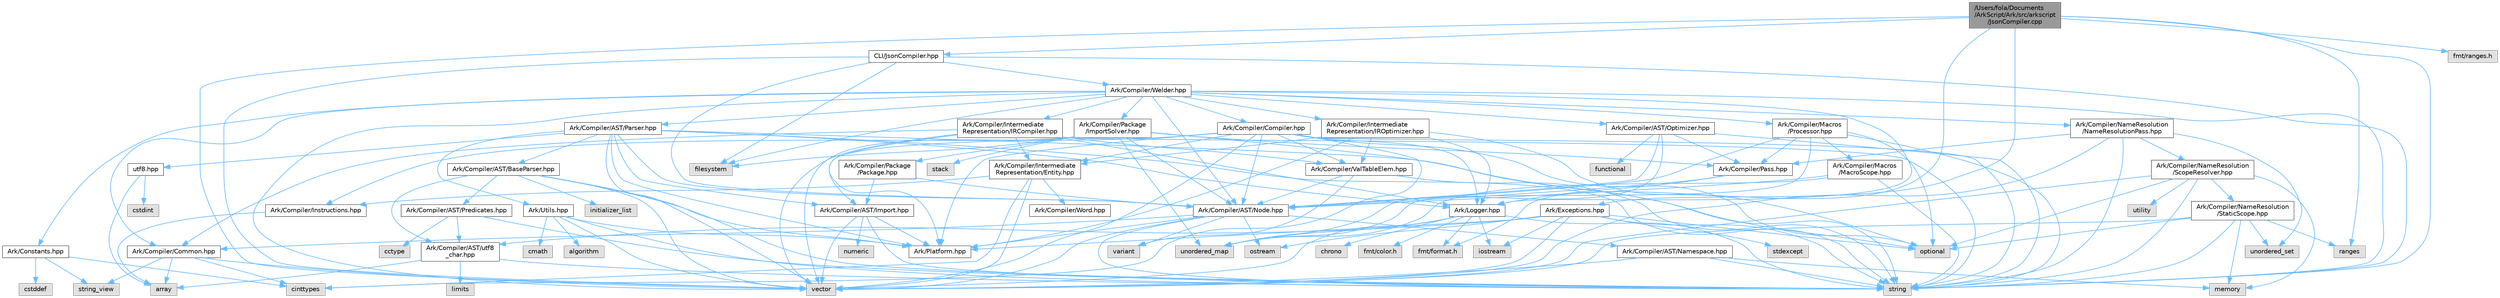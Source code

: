 digraph "/Users/fola/Documents/ArkScript/Ark/src/arkscript/JsonCompiler.cpp"
{
 // INTERACTIVE_SVG=YES
 // LATEX_PDF_SIZE
  bgcolor="transparent";
  edge [fontname=Helvetica,fontsize=10,labelfontname=Helvetica,labelfontsize=10];
  node [fontname=Helvetica,fontsize=10,shape=box,height=0.2,width=0.4];
  Node1 [id="Node000001",label="/Users/fola/Documents\l/ArkScript/Ark/src/arkscript\l/JsonCompiler.cpp",height=0.2,width=0.4,color="gray40", fillcolor="grey60", style="filled", fontcolor="black",tooltip=" "];
  Node1 -> Node2 [id="edge1_Node000001_Node000002",color="steelblue1",style="solid",tooltip=" "];
  Node2 [id="Node000002",label="CLI/JsonCompiler.hpp",height=0.2,width=0.4,color="grey40", fillcolor="white", style="filled",URL="$dc/dfd/JsonCompiler_8hpp.html",tooltip=" "];
  Node2 -> Node3 [id="edge2_Node000002_Node000003",color="steelblue1",style="solid",tooltip=" "];
  Node3 [id="Node000003",label="vector",height=0.2,width=0.4,color="grey60", fillcolor="#E0E0E0", style="filled",tooltip=" "];
  Node2 -> Node4 [id="edge3_Node000002_Node000004",color="steelblue1",style="solid",tooltip=" "];
  Node4 [id="Node000004",label="string",height=0.2,width=0.4,color="grey60", fillcolor="#E0E0E0", style="filled",tooltip=" "];
  Node2 -> Node5 [id="edge4_Node000002_Node000005",color="steelblue1",style="solid",tooltip=" "];
  Node5 [id="Node000005",label="filesystem",height=0.2,width=0.4,color="grey60", fillcolor="#E0E0E0", style="filled",tooltip=" "];
  Node2 -> Node6 [id="edge5_Node000002_Node000006",color="steelblue1",style="solid",tooltip=" "];
  Node6 [id="Node000006",label="Ark/Compiler/AST/Node.hpp",height=0.2,width=0.4,color="grey40", fillcolor="white", style="filled",URL="$d7/dc6/Node_8hpp.html",tooltip="AST node used by the parser, optimizer and compiler."];
  Node6 -> Node7 [id="edge6_Node000006_Node000007",color="steelblue1",style="solid",tooltip=" "];
  Node7 [id="Node000007",label="variant",height=0.2,width=0.4,color="grey60", fillcolor="#E0E0E0", style="filled",tooltip=" "];
  Node6 -> Node8 [id="edge7_Node000006_Node000008",color="steelblue1",style="solid",tooltip=" "];
  Node8 [id="Node000008",label="ostream",height=0.2,width=0.4,color="grey60", fillcolor="#E0E0E0", style="filled",tooltip=" "];
  Node6 -> Node4 [id="edge8_Node000006_Node000004",color="steelblue1",style="solid",tooltip=" "];
  Node6 -> Node3 [id="edge9_Node000006_Node000003",color="steelblue1",style="solid",tooltip=" "];
  Node6 -> Node9 [id="edge10_Node000006_Node000009",color="steelblue1",style="solid",tooltip=" "];
  Node9 [id="Node000009",label="Ark/Compiler/AST/Namespace.hpp",height=0.2,width=0.4,color="grey40", fillcolor="white", style="filled",URL="$da/d33/Namespace_8hpp.html",tooltip=" "];
  Node9 -> Node4 [id="edge11_Node000009_Node000004",color="steelblue1",style="solid",tooltip=" "];
  Node9 -> Node3 [id="edge12_Node000009_Node000003",color="steelblue1",style="solid",tooltip=" "];
  Node9 -> Node10 [id="edge13_Node000009_Node000010",color="steelblue1",style="solid",tooltip=" "];
  Node10 [id="Node000010",label="memory",height=0.2,width=0.4,color="grey60", fillcolor="#E0E0E0", style="filled",tooltip=" "];
  Node6 -> Node11 [id="edge14_Node000006_Node000011",color="steelblue1",style="solid",tooltip=" "];
  Node11 [id="Node000011",label="Ark/Compiler/Common.hpp",height=0.2,width=0.4,color="grey40", fillcolor="white", style="filled",URL="$d8/ddd/Common_8hpp.html",tooltip="Common code for the compiler."];
  Node11 -> Node12 [id="edge15_Node000011_Node000012",color="steelblue1",style="solid",tooltip=" "];
  Node12 [id="Node000012",label="array",height=0.2,width=0.4,color="grey60", fillcolor="#E0E0E0", style="filled",tooltip=" "];
  Node11 -> Node13 [id="edge16_Node000011_Node000013",color="steelblue1",style="solid",tooltip=" "];
  Node13 [id="Node000013",label="string_view",height=0.2,width=0.4,color="grey60", fillcolor="#E0E0E0", style="filled",tooltip=" "];
  Node11 -> Node3 [id="edge17_Node000011_Node000003",color="steelblue1",style="solid",tooltip=" "];
  Node11 -> Node14 [id="edge18_Node000011_Node000014",color="steelblue1",style="solid",tooltip=" "];
  Node14 [id="Node000014",label="cinttypes",height=0.2,width=0.4,color="grey60", fillcolor="#E0E0E0", style="filled",tooltip=" "];
  Node6 -> Node15 [id="edge19_Node000006_Node000015",color="steelblue1",style="solid",tooltip=" "];
  Node15 [id="Node000015",label="Ark/Platform.hpp",height=0.2,width=0.4,color="grey40", fillcolor="white", style="filled",URL="$d5/d40/Platform_8hpp.html",tooltip="ArkScript configuration macros."];
  Node2 -> Node16 [id="edge20_Node000002_Node000016",color="steelblue1",style="solid",tooltip=" "];
  Node16 [id="Node000016",label="Ark/Compiler/Welder.hpp",height=0.2,width=0.4,color="grey40", fillcolor="white", style="filled",URL="$de/d8e/Welder_8hpp.html",tooltip="In charge of welding everything needed to compile code."];
  Node16 -> Node4 [id="edge21_Node000016_Node000004",color="steelblue1",style="solid",tooltip=" "];
  Node16 -> Node3 [id="edge22_Node000016_Node000003",color="steelblue1",style="solid",tooltip=" "];
  Node16 -> Node5 [id="edge23_Node000016_Node000005",color="steelblue1",style="solid",tooltip=" "];
  Node16 -> Node11 [id="edge24_Node000016_Node000011",color="steelblue1",style="solid",tooltip=" "];
  Node16 -> Node6 [id="edge25_Node000016_Node000006",color="steelblue1",style="solid",tooltip=" "];
  Node16 -> Node17 [id="edge26_Node000016_Node000017",color="steelblue1",style="solid",tooltip=" "];
  Node17 [id="Node000017",label="Ark/Compiler/AST/Parser.hpp",height=0.2,width=0.4,color="grey40", fillcolor="white", style="filled",URL="$d7/ddd/Parser_8hpp.html",tooltip="Parse ArkScript code, but do not handle any import declarations."];
  Node17 -> Node18 [id="edge27_Node000017_Node000018",color="steelblue1",style="solid",tooltip=" "];
  Node18 [id="Node000018",label="Ark/Compiler/AST/BaseParser.hpp",height=0.2,width=0.4,color="grey40", fillcolor="white", style="filled",URL="$d3/d70/BaseParser_8hpp.html",tooltip=" "];
  Node18 -> Node4 [id="edge28_Node000018_Node000004",color="steelblue1",style="solid",tooltip=" "];
  Node18 -> Node3 [id="edge29_Node000018_Node000003",color="steelblue1",style="solid",tooltip=" "];
  Node18 -> Node19 [id="edge30_Node000018_Node000019",color="steelblue1",style="solid",tooltip=" "];
  Node19 [id="Node000019",label="initializer_list",height=0.2,width=0.4,color="grey60", fillcolor="#E0E0E0", style="filled",tooltip=" "];
  Node18 -> Node15 [id="edge31_Node000018_Node000015",color="steelblue1",style="solid",tooltip=" "];
  Node18 -> Node20 [id="edge32_Node000018_Node000020",color="steelblue1",style="solid",tooltip=" "];
  Node20 [id="Node000020",label="Ark/Compiler/AST/Predicates.hpp",height=0.2,width=0.4,color="grey40", fillcolor="white", style="filled",URL="$dc/d59/Predicates_8hpp.html",tooltip=" "];
  Node20 -> Node4 [id="edge33_Node000020_Node000004",color="steelblue1",style="solid",tooltip=" "];
  Node20 -> Node21 [id="edge34_Node000020_Node000021",color="steelblue1",style="solid",tooltip=" "];
  Node21 [id="Node000021",label="cctype",height=0.2,width=0.4,color="grey60", fillcolor="#E0E0E0", style="filled",tooltip=" "];
  Node20 -> Node22 [id="edge35_Node000020_Node000022",color="steelblue1",style="solid",tooltip=" "];
  Node22 [id="Node000022",label="Ark/Compiler/AST/utf8\l_char.hpp",height=0.2,width=0.4,color="grey40", fillcolor="white", style="filled",URL="$db/d4e/utf8__char_8hpp.html",tooltip=" "];
  Node22 -> Node12 [id="edge36_Node000022_Node000012",color="steelblue1",style="solid",tooltip=" "];
  Node22 -> Node4 [id="edge37_Node000022_Node000004",color="steelblue1",style="solid",tooltip=" "];
  Node22 -> Node23 [id="edge38_Node000022_Node000023",color="steelblue1",style="solid",tooltip=" "];
  Node23 [id="Node000023",label="limits",height=0.2,width=0.4,color="grey60", fillcolor="#E0E0E0", style="filled",tooltip=" "];
  Node18 -> Node22 [id="edge39_Node000018_Node000022",color="steelblue1",style="solid",tooltip=" "];
  Node17 -> Node6 [id="edge40_Node000017_Node000006",color="steelblue1",style="solid",tooltip=" "];
  Node17 -> Node24 [id="edge41_Node000017_Node000024",color="steelblue1",style="solid",tooltip=" "];
  Node24 [id="Node000024",label="Ark/Compiler/AST/Import.hpp",height=0.2,width=0.4,color="grey40", fillcolor="white", style="filled",URL="$d4/d32/Import_8hpp.html",tooltip=" "];
  Node24 -> Node3 [id="edge42_Node000024_Node000003",color="steelblue1",style="solid",tooltip=" "];
  Node24 -> Node4 [id="edge43_Node000024_Node000004",color="steelblue1",style="solid",tooltip=" "];
  Node24 -> Node25 [id="edge44_Node000024_Node000025",color="steelblue1",style="solid",tooltip=" "];
  Node25 [id="Node000025",label="numeric",height=0.2,width=0.4,color="grey60", fillcolor="#E0E0E0", style="filled",tooltip=" "];
  Node24 -> Node15 [id="edge45_Node000024_Node000015",color="steelblue1",style="solid",tooltip=" "];
  Node17 -> Node26 [id="edge46_Node000017_Node000026",color="steelblue1",style="solid",tooltip=" "];
  Node26 [id="Node000026",label="Ark/Logger.hpp",height=0.2,width=0.4,color="grey40", fillcolor="white", style="filled",URL="$d9/d11/Logger_8hpp.html",tooltip="Internal logger."];
  Node26 -> Node27 [id="edge47_Node000026_Node000027",color="steelblue1",style="solid",tooltip=" "];
  Node27 [id="Node000027",label="iostream",height=0.2,width=0.4,color="grey60", fillcolor="#E0E0E0", style="filled",tooltip=" "];
  Node26 -> Node28 [id="edge48_Node000026_Node000028",color="steelblue1",style="solid",tooltip=" "];
  Node28 [id="Node000028",label="fmt/format.h",height=0.2,width=0.4,color="grey60", fillcolor="#E0E0E0", style="filled",tooltip=" "];
  Node26 -> Node4 [id="edge49_Node000026_Node000004",color="steelblue1",style="solid",tooltip=" "];
  Node26 -> Node29 [id="edge50_Node000026_Node000029",color="steelblue1",style="solid",tooltip=" "];
  Node29 [id="Node000029",label="chrono",height=0.2,width=0.4,color="grey60", fillcolor="#E0E0E0", style="filled",tooltip=" "];
  Node26 -> Node3 [id="edge51_Node000026_Node000003",color="steelblue1",style="solid",tooltip=" "];
  Node26 -> Node30 [id="edge52_Node000026_Node000030",color="steelblue1",style="solid",tooltip=" "];
  Node30 [id="Node000030",label="unordered_map",height=0.2,width=0.4,color="grey60", fillcolor="#E0E0E0", style="filled",tooltip=" "];
  Node26 -> Node31 [id="edge53_Node000026_Node000031",color="steelblue1",style="solid",tooltip=" "];
  Node31 [id="Node000031",label="fmt/color.h",height=0.2,width=0.4,color="grey60", fillcolor="#E0E0E0", style="filled",tooltip=" "];
  Node17 -> Node32 [id="edge54_Node000017_Node000032",color="steelblue1",style="solid",tooltip=" "];
  Node32 [id="Node000032",label="Ark/Utils.hpp",height=0.2,width=0.4,color="grey40", fillcolor="white", style="filled",URL="$d4/dcb/Ark_2Utils_8hpp.html",tooltip="Lots of utilities about string, filesystem and more."];
  Node32 -> Node15 [id="edge55_Node000032_Node000015",color="steelblue1",style="solid",tooltip=" "];
  Node32 -> Node33 [id="edge56_Node000032_Node000033",color="steelblue1",style="solid",tooltip=" "];
  Node33 [id="Node000033",label="algorithm",height=0.2,width=0.4,color="grey60", fillcolor="#E0E0E0", style="filled",tooltip=" "];
  Node32 -> Node4 [id="edge57_Node000032_Node000004",color="steelblue1",style="solid",tooltip=" "];
  Node32 -> Node3 [id="edge58_Node000032_Node000003",color="steelblue1",style="solid",tooltip=" "];
  Node32 -> Node34 [id="edge59_Node000032_Node000034",color="steelblue1",style="solid",tooltip=" "];
  Node34 [id="Node000034",label="cmath",height=0.2,width=0.4,color="grey60", fillcolor="#E0E0E0", style="filled",tooltip=" "];
  Node17 -> Node15 [id="edge60_Node000017_Node000015",color="steelblue1",style="solid",tooltip=" "];
  Node17 -> Node4 [id="edge61_Node000017_Node000004",color="steelblue1",style="solid",tooltip=" "];
  Node17 -> Node35 [id="edge62_Node000017_Node000035",color="steelblue1",style="solid",tooltip=" "];
  Node35 [id="Node000035",label="optional",height=0.2,width=0.4,color="grey60", fillcolor="#E0E0E0", style="filled",tooltip=" "];
  Node17 -> Node3 [id="edge63_Node000017_Node000003",color="steelblue1",style="solid",tooltip=" "];
  Node17 -> Node36 [id="edge64_Node000017_Node000036",color="steelblue1",style="solid",tooltip=" "];
  Node36 [id="Node000036",label="utf8.hpp",height=0.2,width=0.4,color="grey40", fillcolor="white", style="filled",URL="$d1/d85/utf8_8hpp.html",tooltip=" "];
  Node36 -> Node12 [id="edge65_Node000036_Node000012",color="steelblue1",style="solid",tooltip=" "];
  Node36 -> Node37 [id="edge66_Node000036_Node000037",color="steelblue1",style="solid",tooltip=" "];
  Node37 [id="Node000037",label="cstdint",height=0.2,width=0.4,color="grey60", fillcolor="#E0E0E0", style="filled",tooltip=" "];
  Node16 -> Node38 [id="edge67_Node000016_Node000038",color="steelblue1",style="solid",tooltip=" "];
  Node38 [id="Node000038",label="Ark/Compiler/Compiler.hpp",height=0.2,width=0.4,color="grey40", fillcolor="white", style="filled",URL="$d8/d0f/Compiler_8hpp.html",tooltip="ArkScript compiler is in charge of transforming the AST into bytecode."];
  Node38 -> Node3 [id="edge68_Node000038_Node000003",color="steelblue1",style="solid",tooltip=" "];
  Node38 -> Node4 [id="edge69_Node000038_Node000004",color="steelblue1",style="solid",tooltip=" "];
  Node38 -> Node14 [id="edge70_Node000038_Node000014",color="steelblue1",style="solid",tooltip=" "];
  Node38 -> Node35 [id="edge71_Node000038_Node000035",color="steelblue1",style="solid",tooltip=" "];
  Node38 -> Node15 [id="edge72_Node000038_Node000015",color="steelblue1",style="solid",tooltip=" "];
  Node38 -> Node26 [id="edge73_Node000038_Node000026",color="steelblue1",style="solid",tooltip=" "];
  Node38 -> Node39 [id="edge74_Node000038_Node000039",color="steelblue1",style="solid",tooltip=" "];
  Node39 [id="Node000039",label="Ark/Compiler/Instructions.hpp",height=0.2,width=0.4,color="grey40", fillcolor="white", style="filled",URL="$d8/daa/Instructions_8hpp.html",tooltip="The different instructions used by the compiler and virtual machine."];
  Node39 -> Node12 [id="edge75_Node000039_Node000012",color="steelblue1",style="solid",tooltip=" "];
  Node38 -> Node40 [id="edge76_Node000038_Node000040",color="steelblue1",style="solid",tooltip=" "];
  Node40 [id="Node000040",label="Ark/Compiler/Intermediate\lRepresentation/Entity.hpp",height=0.2,width=0.4,color="grey40", fillcolor="white", style="filled",URL="$de/da6/Entity_8hpp.html",tooltip="An entity in the IR is a bundle of information."];
  Node40 -> Node14 [id="edge77_Node000040_Node000014",color="steelblue1",style="solid",tooltip=" "];
  Node40 -> Node3 [id="edge78_Node000040_Node000003",color="steelblue1",style="solid",tooltip=" "];
  Node40 -> Node41 [id="edge79_Node000040_Node000041",color="steelblue1",style="solid",tooltip=" "];
  Node41 [id="Node000041",label="Ark/Compiler/Word.hpp",height=0.2,width=0.4,color="grey40", fillcolor="white", style="filled",URL="$db/d53/Word_8hpp.html",tooltip="Describe an instruction and its immediate argument."];
  Node40 -> Node39 [id="edge80_Node000040_Node000039",color="steelblue1",style="solid",tooltip=" "];
  Node38 -> Node6 [id="edge81_Node000038_Node000006",color="steelblue1",style="solid",tooltip=" "];
  Node38 -> Node42 [id="edge82_Node000038_Node000042",color="steelblue1",style="solid",tooltip=" "];
  Node42 [id="Node000042",label="Ark/Compiler/ValTableElem.hpp",height=0.2,width=0.4,color="grey40", fillcolor="white", style="filled",URL="$dd/de7/ValTableElem_8hpp.html",tooltip="The basic value type handled by the compiler."];
  Node42 -> Node7 [id="edge83_Node000042_Node000007",color="steelblue1",style="solid",tooltip=" "];
  Node42 -> Node4 [id="edge84_Node000042_Node000004",color="steelblue1",style="solid",tooltip=" "];
  Node42 -> Node6 [id="edge85_Node000042_Node000006",color="steelblue1",style="solid",tooltip=" "];
  Node16 -> Node43 [id="edge86_Node000016_Node000043",color="steelblue1",style="solid",tooltip=" "];
  Node43 [id="Node000043",label="Ark/Compiler/Intermediate\lRepresentation/IROptimizer.hpp",height=0.2,width=0.4,color="grey40", fillcolor="white", style="filled",URL="$d0/de2/IROptimizer_8hpp.html",tooltip="Optimize IR based on IR entity grouped by 2 (or more)"];
  Node43 -> Node15 [id="edge87_Node000043_Node000015",color="steelblue1",style="solid",tooltip=" "];
  Node43 -> Node26 [id="edge88_Node000043_Node000026",color="steelblue1",style="solid",tooltip=" "];
  Node43 -> Node42 [id="edge89_Node000043_Node000042",color="steelblue1",style="solid",tooltip=" "];
  Node43 -> Node40 [id="edge90_Node000043_Node000040",color="steelblue1",style="solid",tooltip=" "];
  Node43 -> Node35 [id="edge91_Node000043_Node000035",color="steelblue1",style="solid",tooltip=" "];
  Node16 -> Node44 [id="edge92_Node000016_Node000044",color="steelblue1",style="solid",tooltip=" "];
  Node44 [id="Node000044",label="Ark/Compiler/Intermediate\lRepresentation/IRCompiler.hpp",height=0.2,width=0.4,color="grey40", fillcolor="white", style="filled",URL="$df/d86/IRCompiler_8hpp.html",tooltip="Compile the intermediate representation to bytecode."];
  Node44 -> Node3 [id="edge93_Node000044_Node000003",color="steelblue1",style="solid",tooltip=" "];
  Node44 -> Node4 [id="edge94_Node000044_Node000004",color="steelblue1",style="solid",tooltip=" "];
  Node44 -> Node15 [id="edge95_Node000044_Node000015",color="steelblue1",style="solid",tooltip=" "];
  Node44 -> Node26 [id="edge96_Node000044_Node000026",color="steelblue1",style="solid",tooltip=" "];
  Node44 -> Node11 [id="edge97_Node000044_Node000011",color="steelblue1",style="solid",tooltip=" "];
  Node44 -> Node42 [id="edge98_Node000044_Node000042",color="steelblue1",style="solid",tooltip=" "];
  Node44 -> Node40 [id="edge99_Node000044_Node000040",color="steelblue1",style="solid",tooltip=" "];
  Node16 -> Node45 [id="edge100_Node000016_Node000045",color="steelblue1",style="solid",tooltip=" "];
  Node45 [id="Node000045",label="Ark/Constants.hpp",height=0.2,width=0.4,color="grey40", fillcolor="white", style="filled",URL="$d6/de9/Constants_8hpp.html",tooltip="Constants used by ArkScript."];
  Node45 -> Node13 [id="edge101_Node000045_Node000013",color="steelblue1",style="solid",tooltip=" "];
  Node45 -> Node14 [id="edge102_Node000045_Node000014",color="steelblue1",style="solid",tooltip=" "];
  Node45 -> Node46 [id="edge103_Node000045_Node000046",color="steelblue1",style="solid",tooltip=" "];
  Node46 [id="Node000046",label="cstddef",height=0.2,width=0.4,color="grey60", fillcolor="#E0E0E0", style="filled",tooltip=" "];
  Node16 -> Node26 [id="edge104_Node000016_Node000026",color="steelblue1",style="solid",tooltip=" "];
  Node16 -> Node47 [id="edge105_Node000016_Node000047",color="steelblue1",style="solid",tooltip=" "];
  Node47 [id="Node000047",label="Ark/Compiler/Package\l/ImportSolver.hpp",height=0.2,width=0.4,color="grey40", fillcolor="white", style="filled",URL="$d1/db0/ImportSolver_8hpp.html",tooltip="Handle imports, resolve them with modules and everything."];
  Node47 -> Node48 [id="edge106_Node000047_Node000048",color="steelblue1",style="solid",tooltip=" "];
  Node48 [id="Node000048",label="stack",height=0.2,width=0.4,color="grey60", fillcolor="#E0E0E0", style="filled",tooltip=" "];
  Node47 -> Node3 [id="edge107_Node000047_Node000003",color="steelblue1",style="solid",tooltip=" "];
  Node47 -> Node4 [id="edge108_Node000047_Node000004",color="steelblue1",style="solid",tooltip=" "];
  Node47 -> Node5 [id="edge109_Node000047_Node000005",color="steelblue1",style="solid",tooltip=" "];
  Node47 -> Node30 [id="edge110_Node000047_Node000030",color="steelblue1",style="solid",tooltip=" "];
  Node47 -> Node49 [id="edge111_Node000047_Node000049",color="steelblue1",style="solid",tooltip=" "];
  Node49 [id="Node000049",label="Ark/Compiler/Pass.hpp",height=0.2,width=0.4,color="grey40", fillcolor="white", style="filled",URL="$df/d5f/Pass_8hpp.html",tooltip="Interface for a compiler pass (take in an AST, output an AST)"];
  Node49 -> Node6 [id="edge112_Node000049_Node000006",color="steelblue1",style="solid",tooltip=" "];
  Node49 -> Node26 [id="edge113_Node000049_Node000026",color="steelblue1",style="solid",tooltip=" "];
  Node47 -> Node6 [id="edge114_Node000047_Node000006",color="steelblue1",style="solid",tooltip=" "];
  Node47 -> Node24 [id="edge115_Node000047_Node000024",color="steelblue1",style="solid",tooltip=" "];
  Node47 -> Node50 [id="edge116_Node000047_Node000050",color="steelblue1",style="solid",tooltip=" "];
  Node50 [id="Node000050",label="Ark/Compiler/Package\l/Package.hpp",height=0.2,width=0.4,color="grey40", fillcolor="white", style="filled",URL="$d8/d80/Package_8hpp.html",tooltip=" "];
  Node50 -> Node6 [id="edge117_Node000050_Node000006",color="steelblue1",style="solid",tooltip=" "];
  Node50 -> Node24 [id="edge118_Node000050_Node000024",color="steelblue1",style="solid",tooltip=" "];
  Node16 -> Node51 [id="edge119_Node000016_Node000051",color="steelblue1",style="solid",tooltip=" "];
  Node51 [id="Node000051",label="Ark/Compiler/Macros\l/Processor.hpp",height=0.2,width=0.4,color="grey40", fillcolor="white", style="filled",URL="$de/db1/Processor_8hpp.html",tooltip="Handles the macros and their expansion in ArkScript source code."];
  Node51 -> Node6 [id="edge120_Node000051_Node000006",color="steelblue1",style="solid",tooltip=" "];
  Node51 -> Node52 [id="edge121_Node000051_Node000052",color="steelblue1",style="solid",tooltip=" "];
  Node52 [id="Node000052",label="Ark/Compiler/Macros\l/MacroScope.hpp",height=0.2,width=0.4,color="grey40", fillcolor="white", style="filled",URL="$d7/dfb/MacroScope_8hpp.html",tooltip="Defines tools to handle macro definitions."];
  Node52 -> Node6 [id="edge122_Node000052_Node000006",color="steelblue1",style="solid",tooltip=" "];
  Node52 -> Node30 [id="edge123_Node000052_Node000030",color="steelblue1",style="solid",tooltip=" "];
  Node52 -> Node4 [id="edge124_Node000052_Node000004",color="steelblue1",style="solid",tooltip=" "];
  Node51 -> Node49 [id="edge125_Node000051_Node000049",color="steelblue1",style="solid",tooltip=" "];
  Node51 -> Node30 [id="edge126_Node000051_Node000030",color="steelblue1",style="solid",tooltip=" "];
  Node51 -> Node35 [id="edge127_Node000051_Node000035",color="steelblue1",style="solid",tooltip=" "];
  Node51 -> Node4 [id="edge128_Node000051_Node000004",color="steelblue1",style="solid",tooltip=" "];
  Node16 -> Node53 [id="edge129_Node000016_Node000053",color="steelblue1",style="solid",tooltip=" "];
  Node53 [id="Node000053",label="Ark/Compiler/AST/Optimizer.hpp",height=0.2,width=0.4,color="grey40", fillcolor="white", style="filled",URL="$db/d93/Optimizer_8hpp.html",tooltip="Optimizes a given ArkScript AST."];
  Node53 -> Node54 [id="edge130_Node000053_Node000054",color="steelblue1",style="solid",tooltip=" "];
  Node54 [id="Node000054",label="functional",height=0.2,width=0.4,color="grey60", fillcolor="#E0E0E0", style="filled",tooltip=" "];
  Node53 -> Node30 [id="edge131_Node000053_Node000030",color="steelblue1",style="solid",tooltip=" "];
  Node53 -> Node4 [id="edge132_Node000053_Node000004",color="steelblue1",style="solid",tooltip=" "];
  Node53 -> Node49 [id="edge133_Node000053_Node000049",color="steelblue1",style="solid",tooltip=" "];
  Node53 -> Node6 [id="edge134_Node000053_Node000006",color="steelblue1",style="solid",tooltip=" "];
  Node16 -> Node55 [id="edge135_Node000016_Node000055",color="steelblue1",style="solid",tooltip=" "];
  Node55 [id="Node000055",label="Ark/Compiler/NameResolution\l/NameResolutionPass.hpp",height=0.2,width=0.4,color="grey40", fillcolor="white", style="filled",URL="$d4/de8/NameResolutionPass_8hpp.html",tooltip=" "];
  Node55 -> Node3 [id="edge136_Node000055_Node000003",color="steelblue1",style="solid",tooltip=" "];
  Node55 -> Node4 [id="edge137_Node000055_Node000004",color="steelblue1",style="solid",tooltip=" "];
  Node55 -> Node56 [id="edge138_Node000055_Node000056",color="steelblue1",style="solid",tooltip=" "];
  Node56 [id="Node000056",label="unordered_set",height=0.2,width=0.4,color="grey60", fillcolor="#E0E0E0", style="filled",tooltip=" "];
  Node55 -> Node49 [id="edge139_Node000055_Node000049",color="steelblue1",style="solid",tooltip=" "];
  Node55 -> Node57 [id="edge140_Node000055_Node000057",color="steelblue1",style="solid",tooltip=" "];
  Node57 [id="Node000057",label="Ark/Compiler/NameResolution\l/ScopeResolver.hpp",height=0.2,width=0.4,color="grey40", fillcolor="white", style="filled",URL="$db/d5b/ScopeResolver_8hpp.html",tooltip="Handle scope resolution at compile time."];
  Node57 -> Node4 [id="edge141_Node000057_Node000004",color="steelblue1",style="solid",tooltip=" "];
  Node57 -> Node35 [id="edge142_Node000057_Node000035",color="steelblue1",style="solid",tooltip=" "];
  Node57 -> Node10 [id="edge143_Node000057_Node000010",color="steelblue1",style="solid",tooltip=" "];
  Node57 -> Node3 [id="edge144_Node000057_Node000003",color="steelblue1",style="solid",tooltip=" "];
  Node57 -> Node58 [id="edge145_Node000057_Node000058",color="steelblue1",style="solid",tooltip=" "];
  Node58 [id="Node000058",label="utility",height=0.2,width=0.4,color="grey60", fillcolor="#E0E0E0", style="filled",tooltip=" "];
  Node57 -> Node59 [id="edge146_Node000057_Node000059",color="steelblue1",style="solid",tooltip=" "];
  Node59 [id="Node000059",label="Ark/Compiler/NameResolution\l/StaticScope.hpp",height=0.2,width=0.4,color="grey40", fillcolor="white", style="filled",URL="$df/db8/StaticScope_8hpp.html",tooltip=" "];
  Node59 -> Node4 [id="edge147_Node000059_Node000004",color="steelblue1",style="solid",tooltip=" "];
  Node59 -> Node35 [id="edge148_Node000059_Node000035",color="steelblue1",style="solid",tooltip=" "];
  Node59 -> Node10 [id="edge149_Node000059_Node000010",color="steelblue1",style="solid",tooltip=" "];
  Node59 -> Node3 [id="edge150_Node000059_Node000003",color="steelblue1",style="solid",tooltip=" "];
  Node59 -> Node60 [id="edge151_Node000059_Node000060",color="steelblue1",style="solid",tooltip=" "];
  Node60 [id="Node000060",label="ranges",height=0.2,width=0.4,color="grey60", fillcolor="#E0E0E0", style="filled",tooltip=" "];
  Node59 -> Node56 [id="edge152_Node000059_Node000056",color="steelblue1",style="solid",tooltip=" "];
  Node1 -> Node4 [id="edge153_Node000001_Node000004",color="steelblue1",style="solid",tooltip=" "];
  Node1 -> Node3 [id="edge154_Node000001_Node000003",color="steelblue1",style="solid",tooltip=" "];
  Node1 -> Node60 [id="edge155_Node000001_Node000060",color="steelblue1",style="solid",tooltip=" "];
  Node1 -> Node61 [id="edge156_Node000001_Node000061",color="steelblue1",style="solid",tooltip=" "];
  Node61 [id="Node000061",label="Ark/Exceptions.hpp",height=0.2,width=0.4,color="grey40", fillcolor="white", style="filled",URL="$d2/de9/Exceptions_8hpp.html",tooltip="ArkScript homemade exceptions."];
  Node61 -> Node4 [id="edge157_Node000061_Node000004",color="steelblue1",style="solid",tooltip=" "];
  Node61 -> Node3 [id="edge158_Node000061_Node000003",color="steelblue1",style="solid",tooltip=" "];
  Node61 -> Node62 [id="edge159_Node000061_Node000062",color="steelblue1",style="solid",tooltip=" "];
  Node62 [id="Node000062",label="stdexcept",height=0.2,width=0.4,color="grey60", fillcolor="#E0E0E0", style="filled",tooltip=" "];
  Node61 -> Node35 [id="edge160_Node000061_Node000035",color="steelblue1",style="solid",tooltip=" "];
  Node61 -> Node8 [id="edge161_Node000061_Node000008",color="steelblue1",style="solid",tooltip=" "];
  Node61 -> Node27 [id="edge162_Node000061_Node000027",color="steelblue1",style="solid",tooltip=" "];
  Node61 -> Node22 [id="edge163_Node000061_Node000022",color="steelblue1",style="solid",tooltip=" "];
  Node61 -> Node15 [id="edge164_Node000061_Node000015",color="steelblue1",style="solid",tooltip=" "];
  Node1 -> Node63 [id="edge165_Node000001_Node000063",color="steelblue1",style="solid",tooltip=" "];
  Node63 [id="Node000063",label="fmt/ranges.h",height=0.2,width=0.4,color="grey60", fillcolor="#E0E0E0", style="filled",tooltip=" "];
  Node1 -> Node28 [id="edge166_Node000001_Node000028",color="steelblue1",style="solid",tooltip=" "];
}
